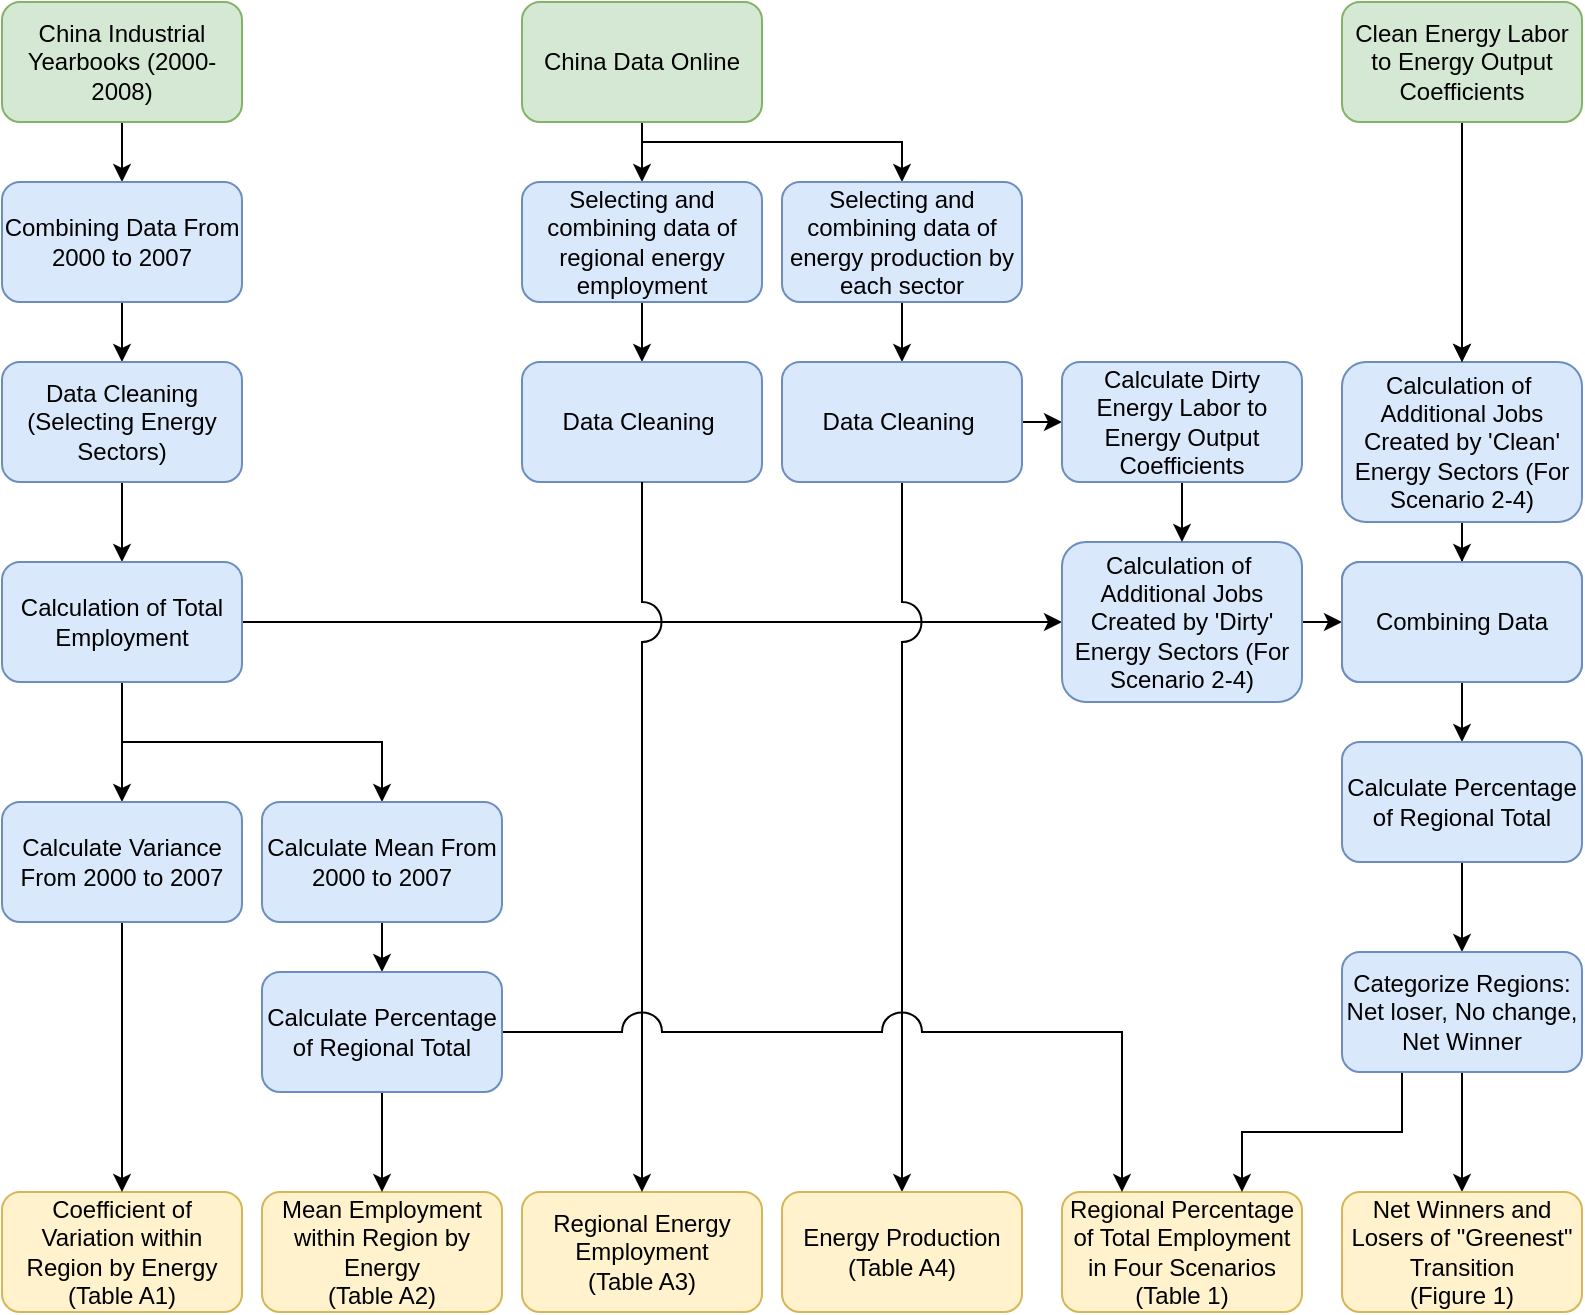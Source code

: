 <mxfile version="13.7.5" type="google"><diagram id="tEvfeSL2O2uZEFlS9zR8" name="Page-1"><mxGraphModel dx="572" dy="755" grid="1" gridSize="10" guides="1" tooltips="1" connect="1" arrows="1" fold="1" page="1" pageScale="1" pageWidth="850" pageHeight="1100" math="0" shadow="0"><root><mxCell id="0"/><mxCell id="1" parent="0"/><mxCell id="dIyhc6q161pjrIh66eDr-8" value="Coefficient of Variation within Region by Energy&lt;br&gt;(Table A1)" style="rounded=1;whiteSpace=wrap;html=1;fillColor=#fff2cc;strokeColor=#d6b656;" parent="1" vertex="1"><mxGeometry x="870" y="625" width="120" height="60" as="geometry"/></mxCell><mxCell id="37e_nJQyRm4dovy-o5tv-1" value="Mean Employment within Region by Energy&lt;br&gt;(Table A2)" style="rounded=1;whiteSpace=wrap;html=1;fillColor=#fff2cc;strokeColor=#d6b656;" vertex="1" parent="1"><mxGeometry x="1000" y="625" width="120" height="60" as="geometry"/></mxCell><mxCell id="37e_nJQyRm4dovy-o5tv-5" style="edgeStyle=orthogonalEdgeStyle;rounded=0;orthogonalLoop=1;jettySize=auto;html=1;exitX=0.5;exitY=1;exitDx=0;exitDy=0;entryX=0.5;entryY=0;entryDx=0;entryDy=0;" edge="1" parent="1" source="37e_nJQyRm4dovy-o5tv-2" target="37e_nJQyRm4dovy-o5tv-4"><mxGeometry relative="1" as="geometry"/></mxCell><mxCell id="37e_nJQyRm4dovy-o5tv-2" value="China Industrial Yearbooks (2000-2008)" style="rounded=1;whiteSpace=wrap;html=1;fillColor=#d5e8d4;strokeColor=#82b366;" vertex="1" parent="1"><mxGeometry x="870" y="30" width="120" height="60" as="geometry"/></mxCell><mxCell id="37e_nJQyRm4dovy-o5tv-9" style="edgeStyle=orthogonalEdgeStyle;rounded=0;orthogonalLoop=1;jettySize=auto;html=1;exitX=0.5;exitY=1;exitDx=0;exitDy=0;" edge="1" parent="1" source="37e_nJQyRm4dovy-o5tv-4" target="37e_nJQyRm4dovy-o5tv-7"><mxGeometry relative="1" as="geometry"/></mxCell><mxCell id="37e_nJQyRm4dovy-o5tv-4" value="Combining Data From 2000 to 2007" style="rounded=1;whiteSpace=wrap;html=1;fillColor=#dae8fc;strokeColor=#6c8ebf;" vertex="1" parent="1"><mxGeometry x="870" y="120" width="120" height="60" as="geometry"/></mxCell><mxCell id="37e_nJQyRm4dovy-o5tv-11" style="edgeStyle=orthogonalEdgeStyle;rounded=0;orthogonalLoop=1;jettySize=auto;html=1;exitX=0.5;exitY=1;exitDx=0;exitDy=0;entryX=0.5;entryY=0;entryDx=0;entryDy=0;" edge="1" parent="1" source="37e_nJQyRm4dovy-o5tv-7" target="37e_nJQyRm4dovy-o5tv-10"><mxGeometry relative="1" as="geometry"/></mxCell><mxCell id="37e_nJQyRm4dovy-o5tv-7" value="Data Cleaning (Selecting Energy Sectors)" style="rounded=1;whiteSpace=wrap;html=1;fillColor=#dae8fc;strokeColor=#6c8ebf;" vertex="1" parent="1"><mxGeometry x="870" y="210" width="120" height="60" as="geometry"/></mxCell><mxCell id="37e_nJQyRm4dovy-o5tv-14" style="edgeStyle=orthogonalEdgeStyle;rounded=0;orthogonalLoop=1;jettySize=auto;html=1;exitX=0.5;exitY=1;exitDx=0;exitDy=0;entryX=0.5;entryY=0;entryDx=0;entryDy=0;" edge="1" parent="1" source="37e_nJQyRm4dovy-o5tv-10" target="37e_nJQyRm4dovy-o5tv-13"><mxGeometry relative="1" as="geometry"/></mxCell><mxCell id="37e_nJQyRm4dovy-o5tv-16" style="edgeStyle=orthogonalEdgeStyle;rounded=0;orthogonalLoop=1;jettySize=auto;html=1;exitX=0.5;exitY=1;exitDx=0;exitDy=0;entryX=0.5;entryY=0;entryDx=0;entryDy=0;" edge="1" parent="1" source="37e_nJQyRm4dovy-o5tv-10" target="37e_nJQyRm4dovy-o5tv-15"><mxGeometry relative="1" as="geometry"/></mxCell><mxCell id="37e_nJQyRm4dovy-o5tv-75" style="edgeStyle=orthogonalEdgeStyle;rounded=0;jumpStyle=arc;jumpSize=20;orthogonalLoop=1;jettySize=auto;html=1;exitX=1;exitY=0.5;exitDx=0;exitDy=0;strokeColor=#000000;" edge="1" parent="1" source="37e_nJQyRm4dovy-o5tv-10" target="37e_nJQyRm4dovy-o5tv-49"><mxGeometry relative="1" as="geometry"/></mxCell><mxCell id="37e_nJQyRm4dovy-o5tv-10" value="Calculation of Total Employment" style="rounded=1;whiteSpace=wrap;html=1;fillColor=#dae8fc;strokeColor=#6c8ebf;" vertex="1" parent="1"><mxGeometry x="870" y="310" width="120" height="60" as="geometry"/></mxCell><mxCell id="37e_nJQyRm4dovy-o5tv-43" style="edgeStyle=orthogonalEdgeStyle;rounded=0;orthogonalLoop=1;jettySize=auto;html=1;exitX=0.5;exitY=1;exitDx=0;exitDy=0;entryX=0.5;entryY=0;entryDx=0;entryDy=0;" edge="1" parent="1" source="37e_nJQyRm4dovy-o5tv-13" target="37e_nJQyRm4dovy-o5tv-42"><mxGeometry relative="1" as="geometry"/></mxCell><mxCell id="37e_nJQyRm4dovy-o5tv-13" value="Calculate Mean From 2000 to 2007" style="rounded=1;whiteSpace=wrap;html=1;fillColor=#dae8fc;strokeColor=#6c8ebf;" vertex="1" parent="1"><mxGeometry x="1000" y="430" width="120" height="60" as="geometry"/></mxCell><mxCell id="37e_nJQyRm4dovy-o5tv-17" style="edgeStyle=orthogonalEdgeStyle;rounded=0;orthogonalLoop=1;jettySize=auto;html=1;exitX=0.5;exitY=1;exitDx=0;exitDy=0;entryX=0.5;entryY=0;entryDx=0;entryDy=0;" edge="1" parent="1" source="37e_nJQyRm4dovy-o5tv-15" target="dIyhc6q161pjrIh66eDr-8"><mxGeometry relative="1" as="geometry"/></mxCell><mxCell id="37e_nJQyRm4dovy-o5tv-15" value="Calculate Variance From 2000 to 2007" style="rounded=1;whiteSpace=wrap;html=1;fillColor=#dae8fc;strokeColor=#6c8ebf;" vertex="1" parent="1"><mxGeometry x="870" y="430" width="120" height="60" as="geometry"/></mxCell><mxCell id="37e_nJQyRm4dovy-o5tv-20" value="Regional Energy Employment &lt;br&gt;(Table A3)" style="rounded=1;whiteSpace=wrap;html=1;fillColor=#fff2cc;strokeColor=#d6b656;" vertex="1" parent="1"><mxGeometry x="1130" y="625" width="120" height="60" as="geometry"/></mxCell><mxCell id="37e_nJQyRm4dovy-o5tv-21" style="edgeStyle=orthogonalEdgeStyle;rounded=0;orthogonalLoop=1;jettySize=auto;html=1;exitX=0.5;exitY=1;exitDx=0;exitDy=0;entryX=0.5;entryY=0;entryDx=0;entryDy=0;" edge="1" parent="1" source="37e_nJQyRm4dovy-o5tv-22" target="37e_nJQyRm4dovy-o5tv-24"><mxGeometry relative="1" as="geometry"/></mxCell><mxCell id="37e_nJQyRm4dovy-o5tv-36" style="edgeStyle=orthogonalEdgeStyle;rounded=0;orthogonalLoop=1;jettySize=auto;html=1;exitX=0.5;exitY=1;exitDx=0;exitDy=0;entryX=0.5;entryY=0;entryDx=0;entryDy=0;" edge="1" parent="1" source="37e_nJQyRm4dovy-o5tv-22" target="37e_nJQyRm4dovy-o5tv-33"><mxGeometry relative="1" as="geometry"><Array as="points"><mxPoint x="1240" y="100"/><mxPoint x="1440" y="100"/></Array></mxGeometry></mxCell><mxCell id="37e_nJQyRm4dovy-o5tv-22" value="China Data Online" style="rounded=1;whiteSpace=wrap;html=1;fillColor=#d5e8d4;strokeColor=#82b366;" vertex="1" parent="1"><mxGeometry x="1130" y="30" width="120" height="60" as="geometry"/></mxCell><mxCell id="37e_nJQyRm4dovy-o5tv-23" style="edgeStyle=orthogonalEdgeStyle;rounded=0;orthogonalLoop=1;jettySize=auto;html=1;exitX=0.5;exitY=1;exitDx=0;exitDy=0;" edge="1" parent="1" source="37e_nJQyRm4dovy-o5tv-24" target="37e_nJQyRm4dovy-o5tv-26"><mxGeometry relative="1" as="geometry"/></mxCell><mxCell id="37e_nJQyRm4dovy-o5tv-24" value="Selecting and combining data of regional energy employment" style="rounded=1;whiteSpace=wrap;html=1;fillColor=#dae8fc;strokeColor=#6c8ebf;" vertex="1" parent="1"><mxGeometry x="1130" y="120" width="120" height="60" as="geometry"/></mxCell><mxCell id="37e_nJQyRm4dovy-o5tv-26" value="Data Cleaning&amp;nbsp;" style="rounded=1;whiteSpace=wrap;html=1;fillColor=#dae8fc;strokeColor=#6c8ebf;" vertex="1" parent="1"><mxGeometry x="1130" y="210" width="120" height="60" as="geometry"/></mxCell><mxCell id="37e_nJQyRm4dovy-o5tv-27" style="edgeStyle=orthogonalEdgeStyle;rounded=0;orthogonalLoop=1;jettySize=auto;html=1;exitX=0.5;exitY=1;exitDx=0;exitDy=0;jumpStyle=arc;jumpSize=20;entryX=0.5;entryY=0;entryDx=0;entryDy=0;" edge="1" parent="1" source="37e_nJQyRm4dovy-o5tv-26" target="37e_nJQyRm4dovy-o5tv-20"><mxGeometry relative="1" as="geometry"><mxPoint x="1270" y="370" as="sourcePoint"/><mxPoint x="1190" y="520" as="targetPoint"/></mxGeometry></mxCell><mxCell id="37e_nJQyRm4dovy-o5tv-35" style="edgeStyle=orthogonalEdgeStyle;rounded=0;orthogonalLoop=1;jettySize=auto;html=1;exitX=0.5;exitY=1;exitDx=0;exitDy=0;entryX=0.5;entryY=0;entryDx=0;entryDy=0;" edge="1" parent="1" source="37e_nJQyRm4dovy-o5tv-33" target="37e_nJQyRm4dovy-o5tv-34"><mxGeometry relative="1" as="geometry"/></mxCell><mxCell id="37e_nJQyRm4dovy-o5tv-33" value="Selecting and combining data of energy production by each sector" style="rounded=1;whiteSpace=wrap;html=1;fillColor=#dae8fc;strokeColor=#6c8ebf;" vertex="1" parent="1"><mxGeometry x="1260" y="120" width="120" height="60" as="geometry"/></mxCell><mxCell id="37e_nJQyRm4dovy-o5tv-38" style="edgeStyle=orthogonalEdgeStyle;rounded=0;orthogonalLoop=1;jettySize=auto;html=1;exitX=0.5;exitY=1;exitDx=0;exitDy=0;jumpStyle=arc;jumpSize=20;entryX=0.5;entryY=0;entryDx=0;entryDy=0;" edge="1" parent="1" source="37e_nJQyRm4dovy-o5tv-34" target="37e_nJQyRm4dovy-o5tv-37"><mxGeometry relative="1" as="geometry"><mxPoint x="1320" y="510" as="targetPoint"/></mxGeometry></mxCell><mxCell id="37e_nJQyRm4dovy-o5tv-64" style="edgeStyle=orthogonalEdgeStyle;rounded=0;orthogonalLoop=1;jettySize=auto;html=1;exitX=1;exitY=0.5;exitDx=0;exitDy=0;entryX=0;entryY=0.5;entryDx=0;entryDy=0;" edge="1" parent="1" source="37e_nJQyRm4dovy-o5tv-34" target="37e_nJQyRm4dovy-o5tv-63"><mxGeometry relative="1" as="geometry"/></mxCell><mxCell id="37e_nJQyRm4dovy-o5tv-34" value="Data Cleaning&amp;nbsp;" style="rounded=1;whiteSpace=wrap;html=1;fillColor=#dae8fc;strokeColor=#6c8ebf;" vertex="1" parent="1"><mxGeometry x="1260" y="210" width="120" height="60" as="geometry"/></mxCell><mxCell id="37e_nJQyRm4dovy-o5tv-37" value="Energy Production (Table A4)" style="rounded=1;whiteSpace=wrap;html=1;fillColor=#fff2cc;strokeColor=#d6b656;" vertex="1" parent="1"><mxGeometry x="1260" y="625" width="120" height="60" as="geometry"/></mxCell><mxCell id="37e_nJQyRm4dovy-o5tv-39" value="Regional Percentage of Total Employment in Four Scenarios (Table 1)" style="rounded=1;whiteSpace=wrap;html=1;fillColor=#fff2cc;strokeColor=#d6b656;" vertex="1" parent="1"><mxGeometry x="1400" y="625" width="120" height="60" as="geometry"/></mxCell><mxCell id="37e_nJQyRm4dovy-o5tv-44" style="edgeStyle=orthogonalEdgeStyle;rounded=0;orthogonalLoop=1;jettySize=auto;html=1;exitX=0.5;exitY=1;exitDx=0;exitDy=0;entryX=0.5;entryY=0;entryDx=0;entryDy=0;" edge="1" parent="1" source="37e_nJQyRm4dovy-o5tv-42" target="37e_nJQyRm4dovy-o5tv-1"><mxGeometry relative="1" as="geometry"/></mxCell><mxCell id="37e_nJQyRm4dovy-o5tv-79" style="edgeStyle=orthogonalEdgeStyle;rounded=0;jumpStyle=arc;jumpSize=20;orthogonalLoop=1;jettySize=auto;html=1;exitX=1;exitY=0.5;exitDx=0;exitDy=0;entryX=0.25;entryY=0;entryDx=0;entryDy=0;strokeColor=#000000;" edge="1" parent="1" source="37e_nJQyRm4dovy-o5tv-42" target="37e_nJQyRm4dovy-o5tv-39"><mxGeometry relative="1" as="geometry"/></mxCell><mxCell id="37e_nJQyRm4dovy-o5tv-42" value="Calculate Percentage of Regional Total" style="rounded=1;whiteSpace=wrap;html=1;fillColor=#dae8fc;strokeColor=#6c8ebf;" vertex="1" parent="1"><mxGeometry x="1000" y="515" width="120" height="60" as="geometry"/></mxCell><mxCell id="37e_nJQyRm4dovy-o5tv-60" style="edgeStyle=orthogonalEdgeStyle;rounded=0;orthogonalLoop=1;jettySize=auto;html=1;exitX=1;exitY=0.5;exitDx=0;exitDy=0;entryX=0;entryY=0.5;entryDx=0;entryDy=0;" edge="1" parent="1" source="37e_nJQyRm4dovy-o5tv-49" target="37e_nJQyRm4dovy-o5tv-54"><mxGeometry relative="1" as="geometry"/></mxCell><mxCell id="37e_nJQyRm4dovy-o5tv-49" value="Calculation of&amp;nbsp; Additional Jobs Created by 'Dirty' Energy Sectors (For Scenario 2-4)" style="rounded=1;whiteSpace=wrap;html=1;fillColor=#dae8fc;strokeColor=#6c8ebf;" vertex="1" parent="1"><mxGeometry x="1400" y="300" width="120" height="80" as="geometry"/></mxCell><mxCell id="37e_nJQyRm4dovy-o5tv-56" style="edgeStyle=orthogonalEdgeStyle;rounded=0;orthogonalLoop=1;jettySize=auto;html=1;exitX=0.5;exitY=1;exitDx=0;exitDy=0;" edge="1" parent="1" source="37e_nJQyRm4dovy-o5tv-50" target="37e_nJQyRm4dovy-o5tv-54"><mxGeometry relative="1" as="geometry"/></mxCell><mxCell id="37e_nJQyRm4dovy-o5tv-50" value="Calculation of&amp;nbsp; Additional Jobs Created by 'Clean' Energy Sectors (For Scenario 2-4)" style="rounded=1;whiteSpace=wrap;html=1;fillColor=#dae8fc;strokeColor=#6c8ebf;" vertex="1" parent="1"><mxGeometry x="1540" y="210" width="120" height="80" as="geometry"/></mxCell><mxCell id="37e_nJQyRm4dovy-o5tv-52" style="edgeStyle=orthogonalEdgeStyle;rounded=0;orthogonalLoop=1;jettySize=auto;html=1;exitX=0.5;exitY=1;exitDx=0;exitDy=0;entryX=0.5;entryY=0;entryDx=0;entryDy=0;" edge="1" parent="1" source="37e_nJQyRm4dovy-o5tv-51" target="37e_nJQyRm4dovy-o5tv-50"><mxGeometry relative="1" as="geometry"/></mxCell><mxCell id="37e_nJQyRm4dovy-o5tv-61" value="" style="edgeStyle=orthogonalEdgeStyle;rounded=0;orthogonalLoop=1;jettySize=auto;html=1;" edge="1" parent="1" source="37e_nJQyRm4dovy-o5tv-51" target="37e_nJQyRm4dovy-o5tv-50"><mxGeometry relative="1" as="geometry"/></mxCell><mxCell id="37e_nJQyRm4dovy-o5tv-51" value="Clean Energy Labor to Energy Output Coefficients" style="rounded=1;whiteSpace=wrap;html=1;fillColor=#d5e8d4;strokeColor=#82b366;" vertex="1" parent="1"><mxGeometry x="1540" y="30" width="120" height="60" as="geometry"/></mxCell><mxCell id="37e_nJQyRm4dovy-o5tv-58" style="edgeStyle=orthogonalEdgeStyle;rounded=0;orthogonalLoop=1;jettySize=auto;html=1;exitX=0.5;exitY=1;exitDx=0;exitDy=0;entryX=0.5;entryY=0;entryDx=0;entryDy=0;" edge="1" parent="1" source="37e_nJQyRm4dovy-o5tv-54" target="37e_nJQyRm4dovy-o5tv-57"><mxGeometry relative="1" as="geometry"/></mxCell><mxCell id="37e_nJQyRm4dovy-o5tv-54" value="Combining Data" style="rounded=1;whiteSpace=wrap;html=1;fillColor=#dae8fc;strokeColor=#6c8ebf;" vertex="1" parent="1"><mxGeometry x="1540" y="310" width="120" height="60" as="geometry"/></mxCell><mxCell id="37e_nJQyRm4dovy-o5tv-70" style="edgeStyle=orthogonalEdgeStyle;rounded=0;orthogonalLoop=1;jettySize=auto;html=1;exitX=0.5;exitY=1;exitDx=0;exitDy=0;entryX=0.5;entryY=0;entryDx=0;entryDy=0;" edge="1" parent="1" source="37e_nJQyRm4dovy-o5tv-57" target="37e_nJQyRm4dovy-o5tv-69"><mxGeometry relative="1" as="geometry"/></mxCell><mxCell id="37e_nJQyRm4dovy-o5tv-57" value="Calculate Percentage of Regional Total" style="rounded=1;whiteSpace=wrap;html=1;fillColor=#dae8fc;strokeColor=#6c8ebf;" vertex="1" parent="1"><mxGeometry x="1540" y="400" width="120" height="60" as="geometry"/></mxCell><mxCell id="37e_nJQyRm4dovy-o5tv-65" style="edgeStyle=orthogonalEdgeStyle;rounded=0;orthogonalLoop=1;jettySize=auto;html=1;exitX=0.5;exitY=1;exitDx=0;exitDy=0;entryX=0.5;entryY=0;entryDx=0;entryDy=0;" edge="1" parent="1" source="37e_nJQyRm4dovy-o5tv-63" target="37e_nJQyRm4dovy-o5tv-49"><mxGeometry relative="1" as="geometry"/></mxCell><mxCell id="37e_nJQyRm4dovy-o5tv-63" value="Calculate Dirty Energy Labor to Energy Output Coefficients" style="rounded=1;whiteSpace=wrap;html=1;fillColor=#dae8fc;strokeColor=#6c8ebf;" vertex="1" parent="1"><mxGeometry x="1400" y="210" width="120" height="60" as="geometry"/></mxCell><mxCell id="37e_nJQyRm4dovy-o5tv-68" value="Combining Data" style="rounded=1;whiteSpace=wrap;html=1;fillColor=#dae8fc;strokeColor=#6c8ebf;" vertex="1" parent="1"><mxGeometry x="1540" y="310" width="120" height="60" as="geometry"/></mxCell><mxCell id="37e_nJQyRm4dovy-o5tv-71" style="edgeStyle=orthogonalEdgeStyle;rounded=0;orthogonalLoop=1;jettySize=auto;html=1;exitX=0.25;exitY=1;exitDx=0;exitDy=0;entryX=0.75;entryY=0;entryDx=0;entryDy=0;" edge="1" parent="1" source="37e_nJQyRm4dovy-o5tv-69" target="37e_nJQyRm4dovy-o5tv-39"><mxGeometry relative="1" as="geometry"/></mxCell><mxCell id="37e_nJQyRm4dovy-o5tv-74" style="edgeStyle=orthogonalEdgeStyle;rounded=0;orthogonalLoop=1;jettySize=auto;html=1;exitX=0.5;exitY=1;exitDx=0;exitDy=0;entryX=0.5;entryY=0;entryDx=0;entryDy=0;" edge="1" parent="1" source="37e_nJQyRm4dovy-o5tv-69" target="37e_nJQyRm4dovy-o5tv-72"><mxGeometry relative="1" as="geometry"/></mxCell><mxCell id="37e_nJQyRm4dovy-o5tv-69" value="Categorize Regions:&lt;br&gt;Net loser, No change, Net Winner" style="rounded=1;whiteSpace=wrap;html=1;fillColor=#dae8fc;strokeColor=#6c8ebf;" vertex="1" parent="1"><mxGeometry x="1540" y="505" width="120" height="60" as="geometry"/></mxCell><mxCell id="37e_nJQyRm4dovy-o5tv-72" value="Net Winners and Losers of &quot;Greenest&quot; Transition&lt;br&gt;(Figure 1)" style="rounded=1;whiteSpace=wrap;html=1;fillColor=#fff2cc;strokeColor=#d6b656;" vertex="1" parent="1"><mxGeometry x="1540" y="625" width="120" height="60" as="geometry"/></mxCell></root></mxGraphModel></diagram></mxfile>